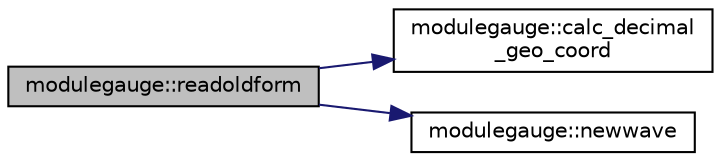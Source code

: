 digraph "modulegauge::readoldform"
{
 // LATEX_PDF_SIZE
  edge [fontname="Helvetica",fontsize="10",labelfontname="Helvetica",labelfontsize="10"];
  node [fontname="Helvetica",fontsize="10",shape=record];
  rankdir="LR";
  Node1 [label="modulegauge::readoldform",height=0.2,width=0.4,color="black", fillcolor="grey75", style="filled", fontcolor="black",tooltip=" "];
  Node1 -> Node2 [color="midnightblue",fontsize="10",style="solid",fontname="Helvetica"];
  Node2 [label="modulegauge::calc_decimal\l_geo_coord",height=0.2,width=0.4,color="black", fillcolor="white", style="filled",URL="$namespacemodulegauge.html#adb09b4f645d53ae4da6e979cbda1d5ea",tooltip=" "];
  Node1 -> Node3 [color="midnightblue",fontsize="10",style="solid",fontname="Helvetica"];
  Node3 [label="modulegauge::newwave",height=0.2,width=0.4,color="black", fillcolor="white", style="filled",URL="$namespacemodulegauge.html#ad253767480082a0c9e00cc725e85786e",tooltip=" "];
}
